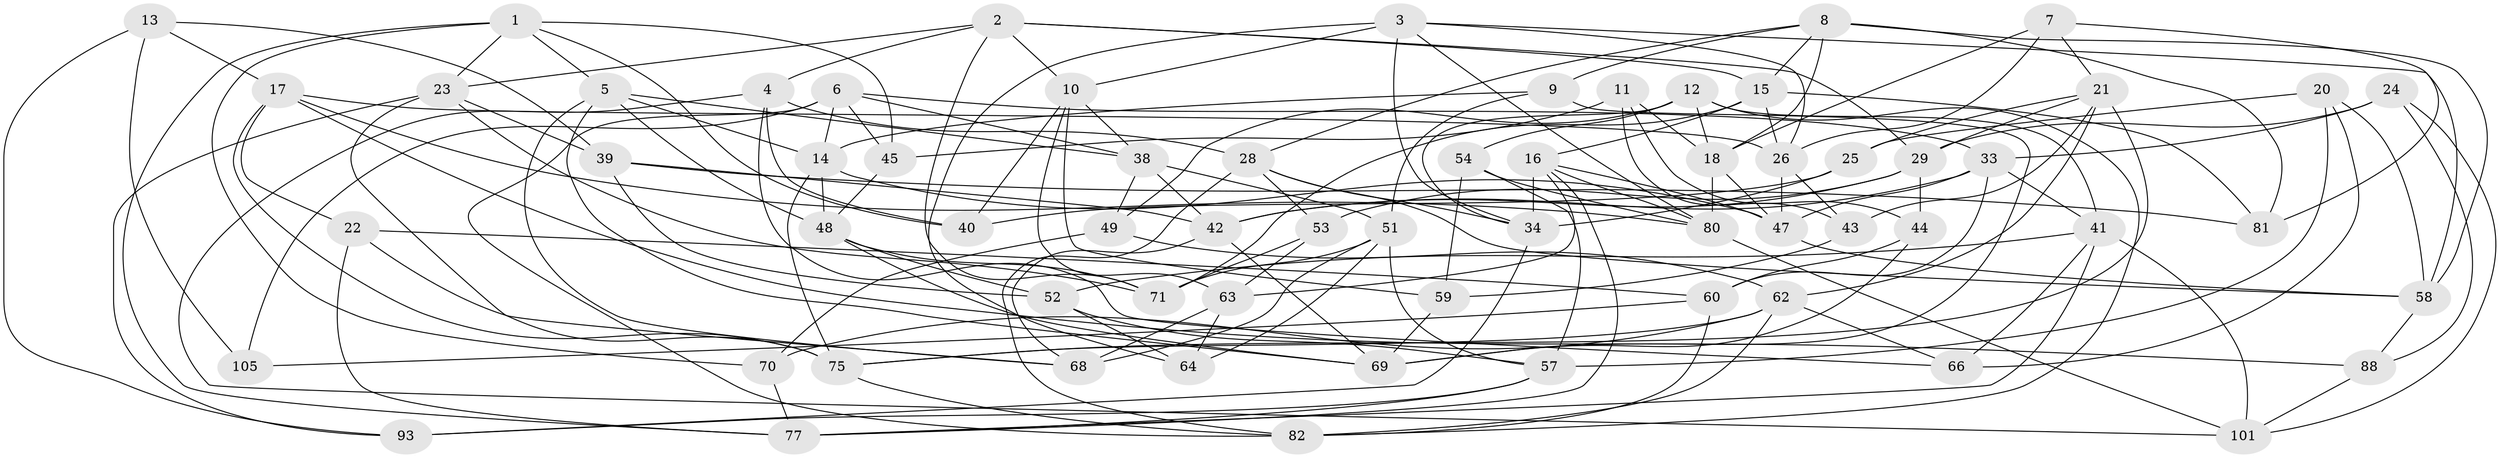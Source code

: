 // original degree distribution, {4: 1.0}
// Generated by graph-tools (version 1.1) at 2025/11/02/27/25 16:11:43]
// undirected, 65 vertices, 168 edges
graph export_dot {
graph [start="1"]
  node [color=gray90,style=filled];
  1 [super="+31"];
  2 [super="+76"];
  3 [super="+30"];
  4 [super="+73"];
  5 [super="+99"];
  6 [super="+85"];
  7;
  8 [super="+37"];
  9;
  10 [super="+32"];
  11;
  12 [super="+27"];
  13;
  14 [super="+36"];
  15 [super="+84"];
  16 [super="+46"];
  17 [super="+98"];
  18 [super="+19"];
  20;
  21 [super="+97"];
  22;
  23 [super="+35"];
  24;
  25;
  26 [super="+92"];
  28 [super="+50"];
  29 [super="+65"];
  33 [super="+78"];
  34 [super="+94"];
  38 [super="+72"];
  39 [super="+74"];
  40;
  41 [super="+56"];
  42 [super="+61"];
  43;
  44;
  45;
  47 [super="+79"];
  48 [super="+55"];
  49;
  51 [super="+102"];
  52 [super="+104"];
  53;
  54;
  57 [super="+67"];
  58 [super="+91"];
  59;
  60 [super="+90"];
  62 [super="+96"];
  63 [super="+83"];
  64;
  66;
  68 [super="+103"];
  69 [super="+86"];
  70;
  71 [super="+100"];
  75 [super="+89"];
  77 [super="+87"];
  80 [super="+95"];
  81;
  82 [super="+106"];
  88;
  93;
  101 [super="+107"];
  105;
  1 -- 40;
  1 -- 5;
  1 -- 23;
  1 -- 45;
  1 -- 77;
  1 -- 70;
  2 -- 71;
  2 -- 29;
  2 -- 4;
  2 -- 10;
  2 -- 15;
  2 -- 23;
  3 -- 80;
  3 -- 10;
  3 -- 64;
  3 -- 58;
  3 -- 26;
  3 -- 34;
  4 -- 66;
  4 -- 40;
  4 -- 28;
  4 -- 101 [weight=2];
  5 -- 68;
  5 -- 14;
  5 -- 48;
  5 -- 69;
  5 -- 38;
  6 -- 14;
  6 -- 33;
  6 -- 82;
  6 -- 38;
  6 -- 105;
  6 -- 45;
  7 -- 21;
  7 -- 18;
  7 -- 81;
  7 -- 26;
  8 -- 18;
  8 -- 15;
  8 -- 9;
  8 -- 28;
  8 -- 81;
  8 -- 58;
  9 -- 14;
  9 -- 69;
  9 -- 51;
  10 -- 40;
  10 -- 59;
  10 -- 63;
  10 -- 38;
  11 -- 43;
  11 -- 45;
  11 -- 44;
  11 -- 18;
  12 -- 82;
  12 -- 34;
  12 -- 18;
  12 -- 49;
  12 -- 54;
  12 -- 41;
  13 -- 39;
  13 -- 93;
  13 -- 105;
  13 -- 17;
  14 -- 47;
  14 -- 48;
  14 -- 75;
  15 -- 81;
  15 -- 16;
  15 -- 26;
  15 -- 71;
  16 -- 80;
  16 -- 63;
  16 -- 77;
  16 -- 34;
  16 -- 47;
  17 -- 88;
  17 -- 22;
  17 -- 75;
  17 -- 26;
  17 -- 80;
  18 -- 47;
  18 -- 80;
  20 -- 66;
  20 -- 25;
  20 -- 57;
  20 -- 58;
  21 -- 75;
  21 -- 43;
  21 -- 25;
  21 -- 29;
  21 -- 62;
  22 -- 77;
  22 -- 60;
  22 -- 68;
  23 -- 75;
  23 -- 93;
  23 -- 39;
  23 -- 71;
  24 -- 101;
  24 -- 88;
  24 -- 29;
  24 -- 33;
  25 -- 34;
  25 -- 40;
  26 -- 43;
  26 -- 47;
  28 -- 58;
  28 -- 53;
  28 -- 82;
  28 -- 34;
  29 -- 44;
  29 -- 53;
  29 -- 42;
  33 -- 47;
  33 -- 60;
  33 -- 41;
  33 -- 42;
  34 -- 93;
  38 -- 49;
  38 -- 51;
  38 -- 42;
  39 -- 42;
  39 -- 81;
  39 -- 52 [weight=2];
  41 -- 66;
  41 -- 77;
  41 -- 101;
  41 -- 52;
  42 -- 69;
  42 -- 68;
  43 -- 59;
  44 -- 60;
  44 -- 69;
  45 -- 48;
  47 -- 58;
  48 -- 52;
  48 -- 69;
  48 -- 71;
  49 -- 70;
  49 -- 62;
  51 -- 71;
  51 -- 57;
  51 -- 64;
  51 -- 68;
  52 -- 64;
  52 -- 57;
  53 -- 63;
  53 -- 71;
  54 -- 80;
  54 -- 59;
  54 -- 57;
  57 -- 77;
  57 -- 93;
  58 -- 88;
  59 -- 69;
  60 -- 105 [weight=2];
  60 -- 82;
  62 -- 66;
  62 -- 70;
  62 -- 75;
  62 -- 82;
  63 -- 64;
  63 -- 68 [weight=2];
  70 -- 77;
  75 -- 82;
  80 -- 101;
  88 -- 101;
}
